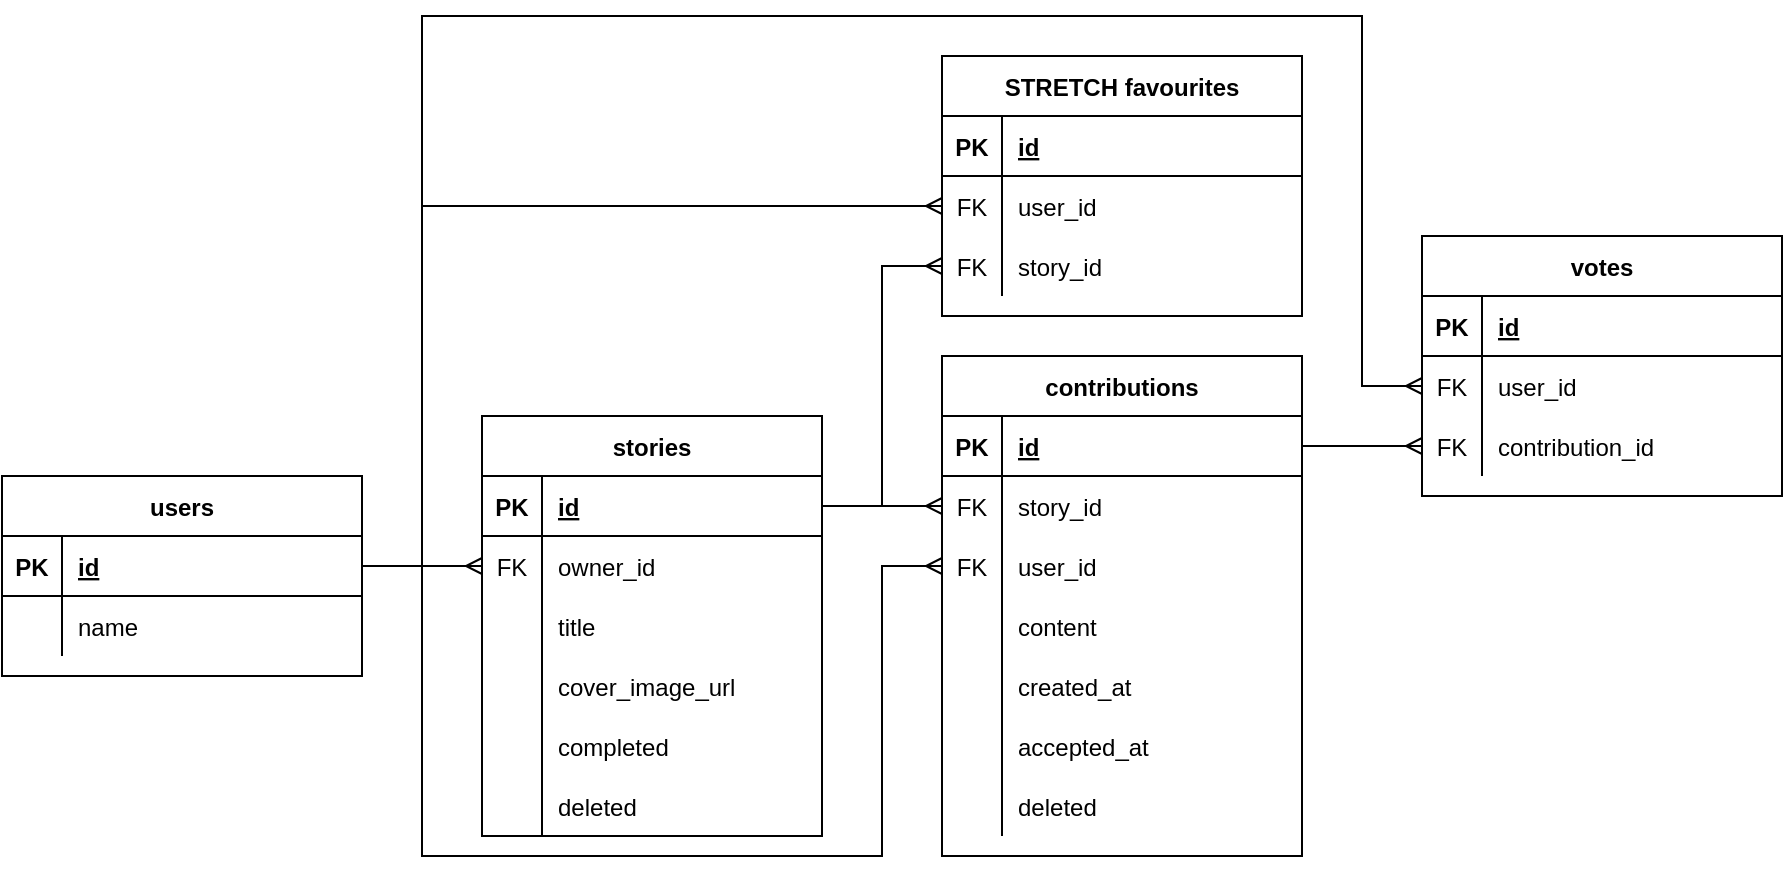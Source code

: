 <mxfile version="13.6.2" type="device"><diagram id="e2hzRdxFY9oOMqWA92Y7" name="Page-1"><mxGraphModel dx="1579" dy="1941" grid="1" gridSize="10" guides="1" tooltips="1" connect="1" arrows="1" fold="1" page="1" pageScale="1" pageWidth="850" pageHeight="1100" math="0" shadow="0"><root><mxCell id="0"/><mxCell id="1" parent="0"/><mxCell id="OnnfBjXGc6DEA2GhxtUU-66" style="edgeStyle=orthogonalEdgeStyle;rounded=0;orthogonalLoop=1;jettySize=auto;html=1;entryX=0;entryY=0.5;entryDx=0;entryDy=0;endArrow=ERmany;endFill=0;exitX=1;exitY=0.5;exitDx=0;exitDy=0;" parent="1" source="OnnfBjXGc6DEA2GhxtUU-29" target="OnnfBjXGc6DEA2GhxtUU-8" edge="1"><mxGeometry relative="1" as="geometry"><mxPoint x="10" y="275" as="sourcePoint"/><Array as="points"/></mxGeometry></mxCell><mxCell id="OnnfBjXGc6DEA2GhxtUU-82" style="edgeStyle=orthogonalEdgeStyle;rounded=0;orthogonalLoop=1;jettySize=auto;html=1;exitX=1;exitY=0.5;exitDx=0;exitDy=0;endArrow=ERmany;endFill=0;entryX=0;entryY=0.5;entryDx=0;entryDy=0;" parent="1" source="OnnfBjXGc6DEA2GhxtUU-2" target="OnnfBjXGc6DEA2GhxtUU-54" edge="1"><mxGeometry relative="1" as="geometry"><Array as="points"><mxPoint x="310" y="245"/><mxPoint x="310" y="245"/></Array></mxGeometry></mxCell><mxCell id="OnnfBjXGc6DEA2GhxtUU-83" style="edgeStyle=orthogonalEdgeStyle;rounded=0;orthogonalLoop=1;jettySize=auto;html=1;endArrow=ERmany;endFill=0;entryX=0;entryY=0.5;entryDx=0;entryDy=0;exitX=1;exitY=0.5;exitDx=0;exitDy=0;" parent="1" source="OnnfBjXGc6DEA2GhxtUU-29" target="OnnfBjXGc6DEA2GhxtUU-19" edge="1"><mxGeometry relative="1" as="geometry"><mxPoint x="300" y="280" as="targetPoint"/><mxPoint x="50" y="275" as="sourcePoint"/><Array as="points"><mxPoint x="90" y="275"/><mxPoint x="90"/><mxPoint x="560"/><mxPoint x="560" y="185"/></Array></mxGeometry></mxCell><mxCell id="OnnfBjXGc6DEA2GhxtUU-84" style="edgeStyle=orthogonalEdgeStyle;rounded=0;orthogonalLoop=1;jettySize=auto;html=1;entryX=0;entryY=0.5;entryDx=0;entryDy=0;endArrow=ERmany;endFill=0;exitX=1;exitY=0.5;exitDx=0;exitDy=0;" parent="1" source="OnnfBjXGc6DEA2GhxtUU-29" target="OnnfBjXGc6DEA2GhxtUU-45" edge="1"><mxGeometry relative="1" as="geometry"><mxPoint x="60" y="275" as="sourcePoint"/><Array as="points"><mxPoint x="90" y="275"/><mxPoint x="90" y="420"/><mxPoint x="320" y="420"/><mxPoint x="320" y="275"/></Array></mxGeometry></mxCell><mxCell id="OnnfBjXGc6DEA2GhxtUU-41" value="contributions" style="shape=table;startSize=30;container=1;collapsible=1;childLayout=tableLayout;fixedRows=1;rowLines=0;fontStyle=1;align=center;resizeLast=1;" parent="1" vertex="1"><mxGeometry x="350" y="170" width="180" height="250" as="geometry"/></mxCell><mxCell id="OnnfBjXGc6DEA2GhxtUU-42" value="" style="shape=partialRectangle;collapsible=0;dropTarget=0;pointerEvents=0;fillColor=none;top=0;left=0;bottom=1;right=0;points=[[0,0.5],[1,0.5]];portConstraint=eastwest;" parent="OnnfBjXGc6DEA2GhxtUU-41" vertex="1"><mxGeometry y="30" width="180" height="30" as="geometry"/></mxCell><mxCell id="OnnfBjXGc6DEA2GhxtUU-43" value="PK" style="shape=partialRectangle;connectable=0;fillColor=none;top=0;left=0;bottom=0;right=0;fontStyle=1;overflow=hidden;" parent="OnnfBjXGc6DEA2GhxtUU-42" vertex="1"><mxGeometry width="30" height="30" as="geometry"/></mxCell><mxCell id="OnnfBjXGc6DEA2GhxtUU-44" value="id" style="shape=partialRectangle;connectable=0;fillColor=none;top=0;left=0;bottom=0;right=0;align=left;spacingLeft=6;fontStyle=5;overflow=hidden;" parent="OnnfBjXGc6DEA2GhxtUU-42" vertex="1"><mxGeometry x="30" width="150" height="30" as="geometry"/></mxCell><mxCell id="OnnfBjXGc6DEA2GhxtUU-54" style="shape=partialRectangle;collapsible=0;dropTarget=0;pointerEvents=0;fillColor=none;top=0;left=0;bottom=0;right=0;points=[[0,0.5],[1,0.5]];portConstraint=eastwest;" parent="OnnfBjXGc6DEA2GhxtUU-41" vertex="1"><mxGeometry y="60" width="180" height="30" as="geometry"/></mxCell><mxCell id="OnnfBjXGc6DEA2GhxtUU-55" value="FK" style="shape=partialRectangle;connectable=0;fillColor=none;top=0;left=0;bottom=0;right=0;editable=1;overflow=hidden;" parent="OnnfBjXGc6DEA2GhxtUU-54" vertex="1"><mxGeometry width="30" height="30" as="geometry"/></mxCell><mxCell id="OnnfBjXGc6DEA2GhxtUU-56" value="story_id" style="shape=partialRectangle;connectable=0;fillColor=none;top=0;left=0;bottom=0;right=0;align=left;spacingLeft=6;overflow=hidden;" parent="OnnfBjXGc6DEA2GhxtUU-54" vertex="1"><mxGeometry x="30" width="150" height="30" as="geometry"/></mxCell><mxCell id="OnnfBjXGc6DEA2GhxtUU-45" value="" style="shape=partialRectangle;collapsible=0;dropTarget=0;pointerEvents=0;fillColor=none;top=0;left=0;bottom=0;right=0;points=[[0,0.5],[1,0.5]];portConstraint=eastwest;" parent="OnnfBjXGc6DEA2GhxtUU-41" vertex="1"><mxGeometry y="90" width="180" height="30" as="geometry"/></mxCell><mxCell id="OnnfBjXGc6DEA2GhxtUU-46" value="FK" style="shape=partialRectangle;connectable=0;fillColor=none;top=0;left=0;bottom=0;right=0;editable=1;overflow=hidden;" parent="OnnfBjXGc6DEA2GhxtUU-45" vertex="1"><mxGeometry width="30" height="30" as="geometry"/></mxCell><mxCell id="OnnfBjXGc6DEA2GhxtUU-47" value="user_id" style="shape=partialRectangle;connectable=0;fillColor=none;top=0;left=0;bottom=0;right=0;align=left;spacingLeft=6;overflow=hidden;" parent="OnnfBjXGc6DEA2GhxtUU-45" vertex="1"><mxGeometry x="30" width="150" height="30" as="geometry"/></mxCell><mxCell id="OnnfBjXGc6DEA2GhxtUU-57" style="shape=partialRectangle;collapsible=0;dropTarget=0;pointerEvents=0;fillColor=none;top=0;left=0;bottom=0;right=0;points=[[0,0.5],[1,0.5]];portConstraint=eastwest;" parent="OnnfBjXGc6DEA2GhxtUU-41" vertex="1"><mxGeometry y="120" width="180" height="30" as="geometry"/></mxCell><mxCell id="OnnfBjXGc6DEA2GhxtUU-58" style="shape=partialRectangle;connectable=0;fillColor=none;top=0;left=0;bottom=0;right=0;editable=1;overflow=hidden;" parent="OnnfBjXGc6DEA2GhxtUU-57" vertex="1"><mxGeometry width="30" height="30" as="geometry"/></mxCell><mxCell id="OnnfBjXGc6DEA2GhxtUU-59" value="content" style="shape=partialRectangle;connectable=0;fillColor=none;top=0;left=0;bottom=0;right=0;align=left;spacingLeft=6;overflow=hidden;" parent="OnnfBjXGc6DEA2GhxtUU-57" vertex="1"><mxGeometry x="30" width="150" height="30" as="geometry"/></mxCell><mxCell id="OnnfBjXGc6DEA2GhxtUU-48" value="" style="shape=partialRectangle;collapsible=0;dropTarget=0;pointerEvents=0;fillColor=none;top=0;left=0;bottom=0;right=0;points=[[0,0.5],[1,0.5]];portConstraint=eastwest;" parent="OnnfBjXGc6DEA2GhxtUU-41" vertex="1"><mxGeometry y="150" width="180" height="30" as="geometry"/></mxCell><mxCell id="OnnfBjXGc6DEA2GhxtUU-49" value="" style="shape=partialRectangle;connectable=0;fillColor=none;top=0;left=0;bottom=0;right=0;editable=1;overflow=hidden;" parent="OnnfBjXGc6DEA2GhxtUU-48" vertex="1"><mxGeometry width="30" height="30" as="geometry"/></mxCell><mxCell id="OnnfBjXGc6DEA2GhxtUU-50" value="created_at" style="shape=partialRectangle;connectable=0;fillColor=none;top=0;left=0;bottom=0;right=0;align=left;spacingLeft=6;overflow=hidden;" parent="OnnfBjXGc6DEA2GhxtUU-48" vertex="1"><mxGeometry x="30" width="150" height="30" as="geometry"/></mxCell><mxCell id="OnnfBjXGc6DEA2GhxtUU-51" value="" style="shape=partialRectangle;collapsible=0;dropTarget=0;pointerEvents=0;fillColor=none;top=0;left=0;bottom=0;right=0;points=[[0,0.5],[1,0.5]];portConstraint=eastwest;" parent="OnnfBjXGc6DEA2GhxtUU-41" vertex="1"><mxGeometry y="180" width="180" height="30" as="geometry"/></mxCell><mxCell id="OnnfBjXGc6DEA2GhxtUU-52" value="" style="shape=partialRectangle;connectable=0;fillColor=none;top=0;left=0;bottom=0;right=0;editable=1;overflow=hidden;" parent="OnnfBjXGc6DEA2GhxtUU-51" vertex="1"><mxGeometry width="30" height="30" as="geometry"/></mxCell><mxCell id="OnnfBjXGc6DEA2GhxtUU-53" value="accepted_at" style="shape=partialRectangle;connectable=0;fillColor=none;top=0;left=0;bottom=0;right=0;align=left;spacingLeft=6;overflow=hidden;" parent="OnnfBjXGc6DEA2GhxtUU-51" vertex="1"><mxGeometry x="30" width="150" height="30" as="geometry"/></mxCell><mxCell id="OnnfBjXGc6DEA2GhxtUU-118" style="shape=partialRectangle;collapsible=0;dropTarget=0;pointerEvents=0;fillColor=none;top=0;left=0;bottom=0;right=0;points=[[0,0.5],[1,0.5]];portConstraint=eastwest;" parent="OnnfBjXGc6DEA2GhxtUU-41" vertex="1"><mxGeometry y="210" width="180" height="30" as="geometry"/></mxCell><mxCell id="OnnfBjXGc6DEA2GhxtUU-119" style="shape=partialRectangle;connectable=0;fillColor=none;top=0;left=0;bottom=0;right=0;editable=1;overflow=hidden;" parent="OnnfBjXGc6DEA2GhxtUU-118" vertex="1"><mxGeometry width="30" height="30" as="geometry"/></mxCell><mxCell id="OnnfBjXGc6DEA2GhxtUU-120" value="deleted" style="shape=partialRectangle;connectable=0;fillColor=none;top=0;left=0;bottom=0;right=0;align=left;spacingLeft=6;overflow=hidden;" parent="OnnfBjXGc6DEA2GhxtUU-118" vertex="1"><mxGeometry x="30" width="150" height="30" as="geometry"/></mxCell><mxCell id="OnnfBjXGc6DEA2GhxtUU-1" value="stories" style="shape=table;startSize=30;container=1;collapsible=1;childLayout=tableLayout;fixedRows=1;rowLines=0;fontStyle=1;align=center;resizeLast=1;" parent="1" vertex="1"><mxGeometry x="120" y="200" width="170" height="210" as="geometry"/></mxCell><mxCell id="OnnfBjXGc6DEA2GhxtUU-2" value="" style="shape=partialRectangle;collapsible=0;dropTarget=0;pointerEvents=0;fillColor=none;top=0;left=0;bottom=1;right=0;points=[[0,0.5],[1,0.5]];portConstraint=eastwest;" parent="OnnfBjXGc6DEA2GhxtUU-1" vertex="1"><mxGeometry y="30" width="170" height="30" as="geometry"/></mxCell><mxCell id="OnnfBjXGc6DEA2GhxtUU-3" value="PK" style="shape=partialRectangle;connectable=0;fillColor=none;top=0;left=0;bottom=0;right=0;fontStyle=1;overflow=hidden;" parent="OnnfBjXGc6DEA2GhxtUU-2" vertex="1"><mxGeometry width="30" height="30" as="geometry"/></mxCell><mxCell id="OnnfBjXGc6DEA2GhxtUU-4" value="id" style="shape=partialRectangle;connectable=0;fillColor=none;top=0;left=0;bottom=0;right=0;align=left;spacingLeft=6;fontStyle=5;overflow=hidden;" parent="OnnfBjXGc6DEA2GhxtUU-2" vertex="1"><mxGeometry x="30" width="140" height="30" as="geometry"/></mxCell><mxCell id="OnnfBjXGc6DEA2GhxtUU-8" value="" style="shape=partialRectangle;collapsible=0;dropTarget=0;pointerEvents=0;fillColor=none;top=0;left=0;bottom=0;right=0;points=[[0,0.5],[1,0.5]];portConstraint=eastwest;" parent="OnnfBjXGc6DEA2GhxtUU-1" vertex="1"><mxGeometry y="60" width="170" height="30" as="geometry"/></mxCell><mxCell id="OnnfBjXGc6DEA2GhxtUU-9" value="FK" style="shape=partialRectangle;connectable=0;fillColor=none;top=0;left=0;bottom=0;right=0;editable=1;overflow=hidden;" parent="OnnfBjXGc6DEA2GhxtUU-8" vertex="1"><mxGeometry width="30" height="30" as="geometry"/></mxCell><mxCell id="OnnfBjXGc6DEA2GhxtUU-10" value="owner_id" style="shape=partialRectangle;connectable=0;fillColor=none;top=0;left=0;bottom=0;right=0;align=left;spacingLeft=6;overflow=hidden;" parent="OnnfBjXGc6DEA2GhxtUU-8" vertex="1"><mxGeometry x="30" width="140" height="30" as="geometry"/></mxCell><mxCell id="OnnfBjXGc6DEA2GhxtUU-5" value="" style="shape=partialRectangle;collapsible=0;dropTarget=0;pointerEvents=0;fillColor=none;top=0;left=0;bottom=0;right=0;points=[[0,0.5],[1,0.5]];portConstraint=eastwest;" parent="OnnfBjXGc6DEA2GhxtUU-1" vertex="1"><mxGeometry y="90" width="170" height="30" as="geometry"/></mxCell><mxCell id="OnnfBjXGc6DEA2GhxtUU-6" value="" style="shape=partialRectangle;connectable=0;fillColor=none;top=0;left=0;bottom=0;right=0;editable=1;overflow=hidden;" parent="OnnfBjXGc6DEA2GhxtUU-5" vertex="1"><mxGeometry width="30" height="30" as="geometry"/></mxCell><mxCell id="OnnfBjXGc6DEA2GhxtUU-7" value="title" style="shape=partialRectangle;connectable=0;fillColor=none;top=0;left=0;bottom=0;right=0;align=left;spacingLeft=6;overflow=hidden;" parent="OnnfBjXGc6DEA2GhxtUU-5" vertex="1"><mxGeometry x="30" width="140" height="30" as="geometry"/></mxCell><mxCell id="wLXTndqMGrj1NiIIhF6D-1" style="shape=partialRectangle;collapsible=0;dropTarget=0;pointerEvents=0;fillColor=none;top=0;left=0;bottom=0;right=0;points=[[0,0.5],[1,0.5]];portConstraint=eastwest;" vertex="1" parent="OnnfBjXGc6DEA2GhxtUU-1"><mxGeometry y="120" width="170" height="30" as="geometry"/></mxCell><mxCell id="wLXTndqMGrj1NiIIhF6D-2" style="shape=partialRectangle;connectable=0;fillColor=none;top=0;left=0;bottom=0;right=0;editable=1;overflow=hidden;" vertex="1" parent="wLXTndqMGrj1NiIIhF6D-1"><mxGeometry width="30" height="30" as="geometry"/></mxCell><mxCell id="wLXTndqMGrj1NiIIhF6D-3" value="cover_image_url" style="shape=partialRectangle;connectable=0;fillColor=none;top=0;left=0;bottom=0;right=0;align=left;spacingLeft=6;overflow=hidden;" vertex="1" parent="wLXTndqMGrj1NiIIhF6D-1"><mxGeometry x="30" width="140" height="30" as="geometry"/></mxCell><mxCell id="OnnfBjXGc6DEA2GhxtUU-11" value="" style="shape=partialRectangle;collapsible=0;dropTarget=0;pointerEvents=0;fillColor=none;top=0;left=0;bottom=0;right=0;points=[[0,0.5],[1,0.5]];portConstraint=eastwest;" parent="OnnfBjXGc6DEA2GhxtUU-1" vertex="1"><mxGeometry y="150" width="170" height="30" as="geometry"/></mxCell><mxCell id="OnnfBjXGc6DEA2GhxtUU-12" value="" style="shape=partialRectangle;connectable=0;fillColor=none;top=0;left=0;bottom=0;right=0;editable=1;overflow=hidden;" parent="OnnfBjXGc6DEA2GhxtUU-11" vertex="1"><mxGeometry width="30" height="30" as="geometry"/></mxCell><mxCell id="OnnfBjXGc6DEA2GhxtUU-13" value="completed" style="shape=partialRectangle;connectable=0;fillColor=none;top=0;left=0;bottom=0;right=0;align=left;spacingLeft=6;overflow=hidden;" parent="OnnfBjXGc6DEA2GhxtUU-11" vertex="1"><mxGeometry x="30" width="140" height="30" as="geometry"/></mxCell><mxCell id="OnnfBjXGc6DEA2GhxtUU-115" style="shape=partialRectangle;collapsible=0;dropTarget=0;pointerEvents=0;fillColor=none;top=0;left=0;bottom=0;right=0;points=[[0,0.5],[1,0.5]];portConstraint=eastwest;" parent="OnnfBjXGc6DEA2GhxtUU-1" vertex="1"><mxGeometry y="180" width="170" height="30" as="geometry"/></mxCell><mxCell id="OnnfBjXGc6DEA2GhxtUU-116" style="shape=partialRectangle;connectable=0;fillColor=none;top=0;left=0;bottom=0;right=0;editable=1;overflow=hidden;" parent="OnnfBjXGc6DEA2GhxtUU-115" vertex="1"><mxGeometry width="30" height="30" as="geometry"/></mxCell><mxCell id="OnnfBjXGc6DEA2GhxtUU-117" value="deleted" style="shape=partialRectangle;connectable=0;fillColor=none;top=0;left=0;bottom=0;right=0;align=left;spacingLeft=6;overflow=hidden;" parent="OnnfBjXGc6DEA2GhxtUU-115" vertex="1"><mxGeometry x="30" width="140" height="30" as="geometry"/></mxCell><mxCell id="OnnfBjXGc6DEA2GhxtUU-86" style="edgeStyle=orthogonalEdgeStyle;rounded=0;orthogonalLoop=1;jettySize=auto;html=1;exitX=1;exitY=0.5;exitDx=0;exitDy=0;endArrow=ERmany;endFill=0;entryX=0;entryY=0.5;entryDx=0;entryDy=0;" parent="1" source="OnnfBjXGc6DEA2GhxtUU-42" target="OnnfBjXGc6DEA2GhxtUU-22" edge="1"><mxGeometry relative="1" as="geometry"><Array as="points"><mxPoint x="570" y="215"/><mxPoint x="570" y="215"/></Array></mxGeometry></mxCell><mxCell id="OnnfBjXGc6DEA2GhxtUU-100" style="edgeStyle=orthogonalEdgeStyle;rounded=0;orthogonalLoop=1;jettySize=auto;html=1;exitX=1;exitY=0.5;exitDx=0;exitDy=0;entryX=0;entryY=0.5;entryDx=0;entryDy=0;endArrow=ERmany;endFill=0;" parent="1" source="OnnfBjXGc6DEA2GhxtUU-29" target="OnnfBjXGc6DEA2GhxtUU-91" edge="1"><mxGeometry relative="1" as="geometry"><Array as="points"><mxPoint x="90" y="275"/><mxPoint x="90" y="95"/></Array></mxGeometry></mxCell><mxCell id="OnnfBjXGc6DEA2GhxtUU-101" style="edgeStyle=orthogonalEdgeStyle;rounded=0;orthogonalLoop=1;jettySize=auto;html=1;exitX=1;exitY=0.5;exitDx=0;exitDy=0;entryX=0;entryY=0.5;entryDx=0;entryDy=0;endArrow=ERmany;endFill=0;" parent="1" source="OnnfBjXGc6DEA2GhxtUU-2" target="OnnfBjXGc6DEA2GhxtUU-94" edge="1"><mxGeometry relative="1" as="geometry"/></mxCell><mxCell id="OnnfBjXGc6DEA2GhxtUU-87" value="STRETCH favourites" style="shape=table;startSize=30;container=1;collapsible=1;childLayout=tableLayout;fixedRows=1;rowLines=0;fontStyle=1;align=center;resizeLast=1;" parent="1" vertex="1"><mxGeometry x="350" y="20" width="180" height="130" as="geometry"/></mxCell><mxCell id="OnnfBjXGc6DEA2GhxtUU-88" value="" style="shape=partialRectangle;collapsible=0;dropTarget=0;pointerEvents=0;fillColor=none;top=0;left=0;bottom=1;right=0;points=[[0,0.5],[1,0.5]];portConstraint=eastwest;" parent="OnnfBjXGc6DEA2GhxtUU-87" vertex="1"><mxGeometry y="30" width="180" height="30" as="geometry"/></mxCell><mxCell id="OnnfBjXGc6DEA2GhxtUU-89" value="PK" style="shape=partialRectangle;connectable=0;fillColor=none;top=0;left=0;bottom=0;right=0;fontStyle=1;overflow=hidden;" parent="OnnfBjXGc6DEA2GhxtUU-88" vertex="1"><mxGeometry width="30" height="30" as="geometry"/></mxCell><mxCell id="OnnfBjXGc6DEA2GhxtUU-90" value="id" style="shape=partialRectangle;connectable=0;fillColor=none;top=0;left=0;bottom=0;right=0;align=left;spacingLeft=6;fontStyle=5;overflow=hidden;" parent="OnnfBjXGc6DEA2GhxtUU-88" vertex="1"><mxGeometry x="30" width="150" height="30" as="geometry"/></mxCell><mxCell id="OnnfBjXGc6DEA2GhxtUU-91" value="" style="shape=partialRectangle;collapsible=0;dropTarget=0;pointerEvents=0;fillColor=none;top=0;left=0;bottom=0;right=0;points=[[0,0.5],[1,0.5]];portConstraint=eastwest;" parent="OnnfBjXGc6DEA2GhxtUU-87" vertex="1"><mxGeometry y="60" width="180" height="30" as="geometry"/></mxCell><mxCell id="OnnfBjXGc6DEA2GhxtUU-92" value="FK" style="shape=partialRectangle;connectable=0;fillColor=none;top=0;left=0;bottom=0;right=0;editable=1;overflow=hidden;" parent="OnnfBjXGc6DEA2GhxtUU-91" vertex="1"><mxGeometry width="30" height="30" as="geometry"/></mxCell><mxCell id="OnnfBjXGc6DEA2GhxtUU-93" value="user_id" style="shape=partialRectangle;connectable=0;fillColor=none;top=0;left=0;bottom=0;right=0;align=left;spacingLeft=6;overflow=hidden;" parent="OnnfBjXGc6DEA2GhxtUU-91" vertex="1"><mxGeometry x="30" width="150" height="30" as="geometry"/></mxCell><mxCell id="OnnfBjXGc6DEA2GhxtUU-94" value="" style="shape=partialRectangle;collapsible=0;dropTarget=0;pointerEvents=0;fillColor=none;top=0;left=0;bottom=0;right=0;points=[[0,0.5],[1,0.5]];portConstraint=eastwest;" parent="OnnfBjXGc6DEA2GhxtUU-87" vertex="1"><mxGeometry y="90" width="180" height="30" as="geometry"/></mxCell><mxCell id="OnnfBjXGc6DEA2GhxtUU-95" value="FK" style="shape=partialRectangle;connectable=0;fillColor=none;top=0;left=0;bottom=0;right=0;editable=1;overflow=hidden;" parent="OnnfBjXGc6DEA2GhxtUU-94" vertex="1"><mxGeometry width="30" height="30" as="geometry"/></mxCell><mxCell id="OnnfBjXGc6DEA2GhxtUU-96" value="story_id" style="shape=partialRectangle;connectable=0;fillColor=none;top=0;left=0;bottom=0;right=0;align=left;spacingLeft=6;overflow=hidden;" parent="OnnfBjXGc6DEA2GhxtUU-94" vertex="1"><mxGeometry x="30" width="150" height="30" as="geometry"/></mxCell><mxCell id="OnnfBjXGc6DEA2GhxtUU-28" value="users" style="shape=table;startSize=30;container=1;collapsible=1;childLayout=tableLayout;fixedRows=1;rowLines=0;fontStyle=1;align=center;resizeLast=1;" parent="1" vertex="1"><mxGeometry x="-120" y="230" width="180" height="100" as="geometry"/></mxCell><mxCell id="OnnfBjXGc6DEA2GhxtUU-29" value="" style="shape=partialRectangle;collapsible=0;dropTarget=0;pointerEvents=0;fillColor=none;top=0;left=0;bottom=1;right=0;points=[[0,0.5],[1,0.5]];portConstraint=eastwest;" parent="OnnfBjXGc6DEA2GhxtUU-28" vertex="1"><mxGeometry y="30" width="180" height="30" as="geometry"/></mxCell><mxCell id="OnnfBjXGc6DEA2GhxtUU-30" value="PK" style="shape=partialRectangle;connectable=0;fillColor=none;top=0;left=0;bottom=0;right=0;fontStyle=1;overflow=hidden;" parent="OnnfBjXGc6DEA2GhxtUU-29" vertex="1"><mxGeometry width="30" height="30" as="geometry"/></mxCell><mxCell id="OnnfBjXGc6DEA2GhxtUU-31" value="id" style="shape=partialRectangle;connectable=0;fillColor=none;top=0;left=0;bottom=0;right=0;align=left;spacingLeft=6;fontStyle=5;overflow=hidden;" parent="OnnfBjXGc6DEA2GhxtUU-29" vertex="1"><mxGeometry x="30" width="150" height="30" as="geometry"/></mxCell><mxCell id="OnnfBjXGc6DEA2GhxtUU-32" value="" style="shape=partialRectangle;collapsible=0;dropTarget=0;pointerEvents=0;fillColor=none;top=0;left=0;bottom=0;right=0;points=[[0,0.5],[1,0.5]];portConstraint=eastwest;" parent="OnnfBjXGc6DEA2GhxtUU-28" vertex="1"><mxGeometry y="60" width="180" height="30" as="geometry"/></mxCell><mxCell id="OnnfBjXGc6DEA2GhxtUU-33" value="" style="shape=partialRectangle;connectable=0;fillColor=none;top=0;left=0;bottom=0;right=0;editable=1;overflow=hidden;" parent="OnnfBjXGc6DEA2GhxtUU-32" vertex="1"><mxGeometry width="30" height="30" as="geometry"/></mxCell><mxCell id="OnnfBjXGc6DEA2GhxtUU-34" value="name" style="shape=partialRectangle;connectable=0;fillColor=none;top=0;left=0;bottom=0;right=0;align=left;spacingLeft=6;overflow=hidden;" parent="OnnfBjXGc6DEA2GhxtUU-32" vertex="1"><mxGeometry x="30" width="150" height="30" as="geometry"/></mxCell><mxCell id="OnnfBjXGc6DEA2GhxtUU-15" value="votes" style="shape=table;startSize=30;container=1;collapsible=1;childLayout=tableLayout;fixedRows=1;rowLines=0;fontStyle=1;align=center;resizeLast=1;" parent="1" vertex="1"><mxGeometry x="590" y="110" width="180" height="130" as="geometry"/></mxCell><mxCell id="OnnfBjXGc6DEA2GhxtUU-16" value="" style="shape=partialRectangle;collapsible=0;dropTarget=0;pointerEvents=0;fillColor=none;top=0;left=0;bottom=1;right=0;points=[[0,0.5],[1,0.5]];portConstraint=eastwest;" parent="OnnfBjXGc6DEA2GhxtUU-15" vertex="1"><mxGeometry y="30" width="180" height="30" as="geometry"/></mxCell><mxCell id="OnnfBjXGc6DEA2GhxtUU-17" value="PK" style="shape=partialRectangle;connectable=0;fillColor=none;top=0;left=0;bottom=0;right=0;fontStyle=1;overflow=hidden;" parent="OnnfBjXGc6DEA2GhxtUU-16" vertex="1"><mxGeometry width="30" height="30" as="geometry"/></mxCell><mxCell id="OnnfBjXGc6DEA2GhxtUU-18" value="id" style="shape=partialRectangle;connectable=0;fillColor=none;top=0;left=0;bottom=0;right=0;align=left;spacingLeft=6;fontStyle=5;overflow=hidden;" parent="OnnfBjXGc6DEA2GhxtUU-16" vertex="1"><mxGeometry x="30" width="150" height="30" as="geometry"/></mxCell><mxCell id="OnnfBjXGc6DEA2GhxtUU-19" value="" style="shape=partialRectangle;collapsible=0;dropTarget=0;pointerEvents=0;fillColor=none;top=0;left=0;bottom=0;right=0;points=[[0,0.5],[1,0.5]];portConstraint=eastwest;" parent="OnnfBjXGc6DEA2GhxtUU-15" vertex="1"><mxGeometry y="60" width="180" height="30" as="geometry"/></mxCell><mxCell id="OnnfBjXGc6DEA2GhxtUU-20" value="FK" style="shape=partialRectangle;connectable=0;fillColor=none;top=0;left=0;bottom=0;right=0;editable=1;overflow=hidden;" parent="OnnfBjXGc6DEA2GhxtUU-19" vertex="1"><mxGeometry width="30" height="30" as="geometry"/></mxCell><mxCell id="OnnfBjXGc6DEA2GhxtUU-21" value="user_id" style="shape=partialRectangle;connectable=0;fillColor=none;top=0;left=0;bottom=0;right=0;align=left;spacingLeft=6;overflow=hidden;" parent="OnnfBjXGc6DEA2GhxtUU-19" vertex="1"><mxGeometry x="30" width="150" height="30" as="geometry"/></mxCell><mxCell id="OnnfBjXGc6DEA2GhxtUU-22" value="" style="shape=partialRectangle;collapsible=0;dropTarget=0;pointerEvents=0;fillColor=none;top=0;left=0;bottom=0;right=0;points=[[0,0.5],[1,0.5]];portConstraint=eastwest;" parent="OnnfBjXGc6DEA2GhxtUU-15" vertex="1"><mxGeometry y="90" width="180" height="30" as="geometry"/></mxCell><mxCell id="OnnfBjXGc6DEA2GhxtUU-23" value="FK" style="shape=partialRectangle;connectable=0;fillColor=none;top=0;left=0;bottom=0;right=0;editable=1;overflow=hidden;" parent="OnnfBjXGc6DEA2GhxtUU-22" vertex="1"><mxGeometry width="30" height="30" as="geometry"/></mxCell><mxCell id="OnnfBjXGc6DEA2GhxtUU-24" value="contribution_id" style="shape=partialRectangle;connectable=0;fillColor=none;top=0;left=0;bottom=0;right=0;align=left;spacingLeft=6;overflow=hidden;" parent="OnnfBjXGc6DEA2GhxtUU-22" vertex="1"><mxGeometry x="30" width="150" height="30" as="geometry"/></mxCell></root></mxGraphModel></diagram></mxfile>